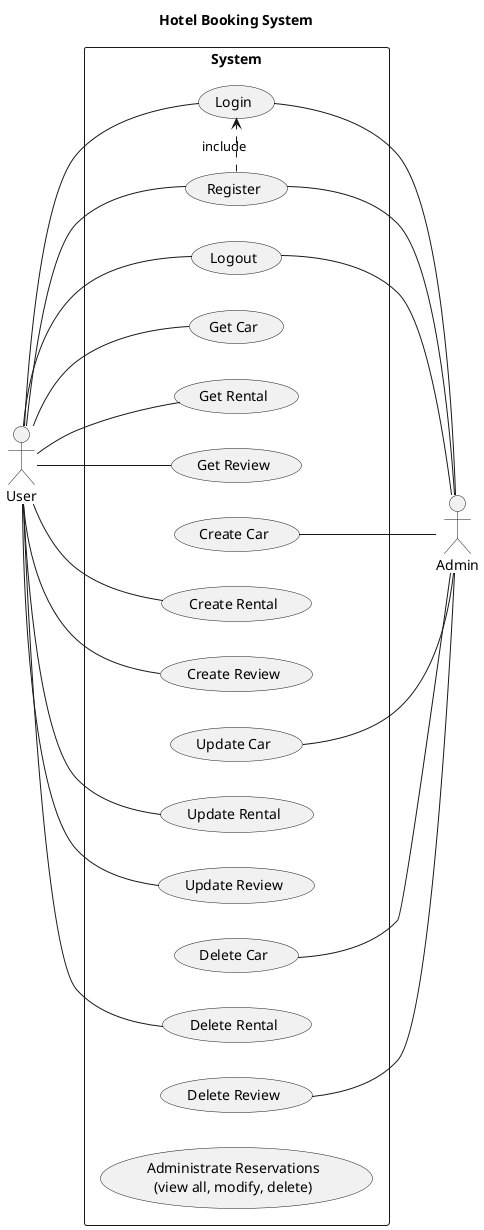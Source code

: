 @startuml Co-Working Space Web App Use Case Diagram
left to right direction
title Hotel Booking System

rectangle "System" as System {
    usecase "Register" as Reg
    usecase "Login" as Login
    usecase "Logout" as Logout
    usecase "Get Car" as GetCar
    usecase "Get Rental" as GetRental
    usecase "Get Review" as GetReview
    usecase "Create Car" as CreateCar
    usecase "Create Rental" as CreateRental
    usecase "Create Review" as CreateReview
    usecase "Update Car" as UpdateCar
    usecase "Update Rental" as UpdateRental
    usecase "Update Review" as UpdateReview
    usecase "Delete Car" as DeleteCar
    usecase "Delete Rental" as DeleteRental
    usecase "Delete Review" as DeleteReview
    usecase "Administrate Reservations\n(view all, modify, delete)" as UC12
}

actor "User" as user
user -- Reg
user -- Login
user -- Logout
user -- GetCar
user -- GetRental
user -- CreateRental
user -- UpdateRental
user -- DeleteRental
user -- GetReview
user -- CreateReview
user -- UpdateReview

actor "Admin" as admin
Reg -- admin 
Login -- admin 
Logout -- admin
CreateCar -- admin
UpdateCar -- admin
DeleteCar -- admin
DeleteReview -- admin

Reg .> Login : include

@enduml